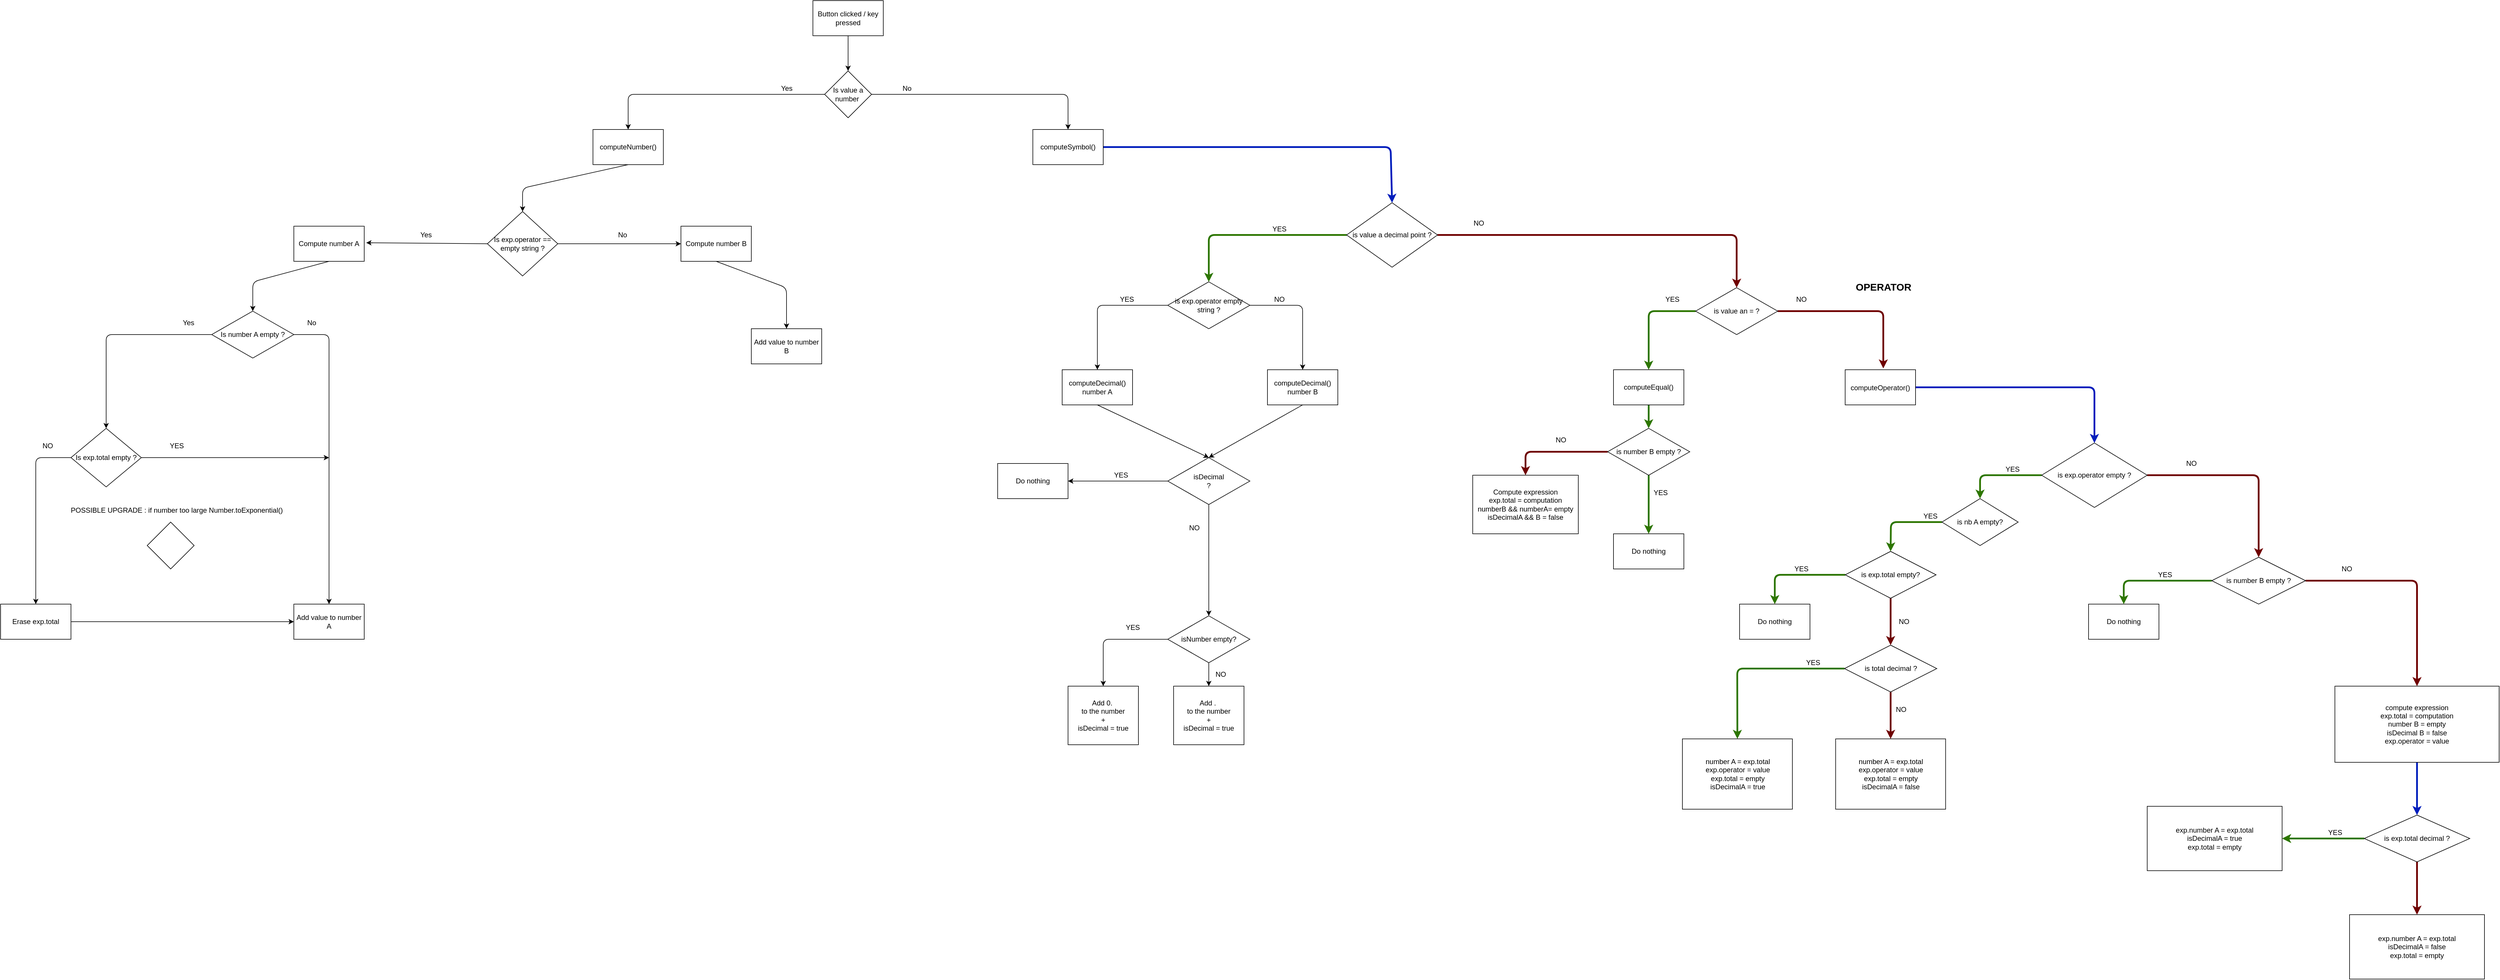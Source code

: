 <mxfile>
    <diagram id="bj5u30ifC48QjX-Cy-lz" name="Page-1">
        <mxGraphModel dx="2834" dy="609" grid="1" gridSize="10" guides="1" tooltips="1" connect="1" arrows="1" fold="1" page="1" pageScale="1" pageWidth="850" pageHeight="1100" math="0" shadow="0">
            <root>
                <mxCell id="0"/>
                <mxCell id="1" parent="0"/>
                <mxCell id="5" style="edgeStyle=none;html=1;exitX=0.5;exitY=1;exitDx=0;exitDy=0;entryX=0.5;entryY=0;entryDx=0;entryDy=0;" edge="1" parent="1" source="2" target="3">
                    <mxGeometry relative="1" as="geometry"/>
                </mxCell>
                <mxCell id="2" value="Button clicked / key pressed" style="rounded=0;whiteSpace=wrap;html=1;" vertex="1" parent="1">
                    <mxGeometry x="365" y="80" width="120" height="60" as="geometry"/>
                </mxCell>
                <mxCell id="61" style="edgeStyle=none;html=1;exitX=0;exitY=0.5;exitDx=0;exitDy=0;strokeColor=default;entryX=0.5;entryY=0;entryDx=0;entryDy=0;" edge="1" parent="1" source="3" target="6">
                    <mxGeometry relative="1" as="geometry">
                        <mxPoint x="140" y="290" as="targetPoint"/>
                        <Array as="points">
                            <mxPoint x="50" y="240"/>
                        </Array>
                    </mxGeometry>
                </mxCell>
                <mxCell id="63" style="edgeStyle=none;html=1;exitX=1;exitY=0.5;exitDx=0;exitDy=0;entryX=0.5;entryY=0;entryDx=0;entryDy=0;strokeColor=default;" edge="1" parent="1" source="3" target="8">
                    <mxGeometry relative="1" as="geometry">
                        <Array as="points">
                            <mxPoint x="800" y="240"/>
                        </Array>
                    </mxGeometry>
                </mxCell>
                <mxCell id="3" value="Is value a number&amp;nbsp;" style="rhombus;whiteSpace=wrap;html=1;" vertex="1" parent="1">
                    <mxGeometry x="385" y="200" width="80" height="80" as="geometry"/>
                </mxCell>
                <mxCell id="53" style="edgeStyle=none;html=1;exitX=0.5;exitY=1;exitDx=0;exitDy=0;entryX=0.5;entryY=0;entryDx=0;entryDy=0;strokeColor=default;" edge="1" parent="1" source="6" target="16">
                    <mxGeometry relative="1" as="geometry">
                        <Array as="points">
                            <mxPoint x="-130" y="400"/>
                        </Array>
                    </mxGeometry>
                </mxCell>
                <mxCell id="6" value="computeNumber()" style="rounded=0;whiteSpace=wrap;html=1;" vertex="1" parent="1">
                    <mxGeometry x="-10" y="300" width="120" height="60" as="geometry"/>
                </mxCell>
                <mxCell id="65" style="edgeStyle=none;html=1;exitX=1;exitY=0.5;exitDx=0;exitDy=0;entryX=0.5;entryY=0;entryDx=0;entryDy=0;strokeColor=#001DBC;fillColor=#0050ef;strokeWidth=3;" edge="1" parent="1" source="8" target="64">
                    <mxGeometry relative="1" as="geometry">
                        <Array as="points">
                            <mxPoint x="1350" y="330"/>
                        </Array>
                    </mxGeometry>
                </mxCell>
                <mxCell id="8" value="computeSymbol()" style="rounded=0;whiteSpace=wrap;html=1;" vertex="1" parent="1">
                    <mxGeometry x="740" y="300" width="120" height="60" as="geometry"/>
                </mxCell>
                <mxCell id="10" value="Yes" style="text;html=1;align=center;verticalAlign=middle;resizable=0;points=[];autosize=1;strokeColor=none;fillColor=none;" vertex="1" parent="1">
                    <mxGeometry x="300" y="220" width="40" height="20" as="geometry"/>
                </mxCell>
                <mxCell id="11" value="No" style="text;html=1;align=center;verticalAlign=middle;resizable=0;points=[];autosize=1;strokeColor=none;fillColor=none;" vertex="1" parent="1">
                    <mxGeometry x="510" y="220" width="30" height="20" as="geometry"/>
                </mxCell>
                <mxCell id="52" style="edgeStyle=none;html=1;exitX=0;exitY=0.5;exitDx=0;exitDy=0;entryX=1.028;entryY=0.471;entryDx=0;entryDy=0;entryPerimeter=0;strokeColor=default;" edge="1" parent="1" source="16" target="24">
                    <mxGeometry relative="1" as="geometry"/>
                </mxCell>
                <mxCell id="54" style="edgeStyle=none;html=1;exitX=1;exitY=0.5;exitDx=0;exitDy=0;strokeColor=default;" edge="1" parent="1" source="16" target="20">
                    <mxGeometry relative="1" as="geometry"/>
                </mxCell>
                <mxCell id="16" value="&lt;span&gt;Is exp.operator == empty string ?&lt;/span&gt;" style="rhombus;whiteSpace=wrap;html=1;" vertex="1" parent="1">
                    <mxGeometry x="-190" y="440" width="120" height="110" as="geometry"/>
                </mxCell>
                <mxCell id="58" style="edgeStyle=none;html=1;exitX=0.5;exitY=1;exitDx=0;exitDy=0;entryX=0.5;entryY=0;entryDx=0;entryDy=0;strokeColor=default;" edge="1" parent="1" source="20" target="60">
                    <mxGeometry relative="1" as="geometry">
                        <mxPoint x="320" y="610" as="targetPoint"/>
                        <Array as="points">
                            <mxPoint x="320" y="570"/>
                        </Array>
                    </mxGeometry>
                </mxCell>
                <mxCell id="20" value="Compute number B" style="rounded=0;whiteSpace=wrap;html=1;" vertex="1" parent="1">
                    <mxGeometry x="140" y="465" width="120" height="60" as="geometry"/>
                </mxCell>
                <mxCell id="23" value="No" style="text;html=1;align=center;verticalAlign=middle;resizable=0;points=[];autosize=1;strokeColor=none;fillColor=none;" vertex="1" parent="1">
                    <mxGeometry x="25" y="470" width="30" height="20" as="geometry"/>
                </mxCell>
                <mxCell id="51" style="edgeStyle=none;html=1;exitX=0.5;exitY=1;exitDx=0;exitDy=0;entryX=0.5;entryY=0;entryDx=0;entryDy=0;strokeColor=default;" edge="1" parent="1" source="24" target="27">
                    <mxGeometry relative="1" as="geometry">
                        <Array as="points">
                            <mxPoint x="-590" y="560"/>
                        </Array>
                    </mxGeometry>
                </mxCell>
                <mxCell id="24" value="Compute number A" style="rounded=0;whiteSpace=wrap;html=1;" vertex="1" parent="1">
                    <mxGeometry x="-520" y="465" width="120" height="60" as="geometry"/>
                </mxCell>
                <mxCell id="26" value="Yes" style="text;html=1;align=center;verticalAlign=middle;resizable=0;points=[];autosize=1;strokeColor=none;fillColor=none;" vertex="1" parent="1">
                    <mxGeometry x="-315" y="470" width="40" height="20" as="geometry"/>
                </mxCell>
                <mxCell id="49" style="edgeStyle=none;html=1;exitX=0;exitY=0.5;exitDx=0;exitDy=0;entryX=0.5;entryY=0;entryDx=0;entryDy=0;strokeColor=default;" edge="1" parent="1" source="27" target="35">
                    <mxGeometry relative="1" as="geometry">
                        <Array as="points">
                            <mxPoint x="-840" y="650"/>
                        </Array>
                    </mxGeometry>
                </mxCell>
                <mxCell id="50" style="edgeStyle=none;html=1;exitX=1;exitY=0.5;exitDx=0;exitDy=0;strokeColor=default;" edge="1" parent="1" source="27" target="30">
                    <mxGeometry relative="1" as="geometry">
                        <Array as="points">
                            <mxPoint x="-460" y="650"/>
                        </Array>
                    </mxGeometry>
                </mxCell>
                <mxCell id="27" value="Is number A empty ?" style="rhombus;whiteSpace=wrap;html=1;" vertex="1" parent="1">
                    <mxGeometry x="-660" y="610" width="140" height="80" as="geometry"/>
                </mxCell>
                <mxCell id="30" value="Add value to number A" style="rounded=0;whiteSpace=wrap;html=1;strokeColor=default;fillColor=default;" vertex="1" parent="1">
                    <mxGeometry x="-520" y="1110" width="120" height="60" as="geometry"/>
                </mxCell>
                <mxCell id="33" value="Yes" style="text;html=1;align=center;verticalAlign=middle;resizable=0;points=[];autosize=1;strokeColor=none;fillColor=none;" vertex="1" parent="1">
                    <mxGeometry x="-720" y="620" width="40" height="20" as="geometry"/>
                </mxCell>
                <mxCell id="34" value="No" style="text;html=1;align=center;verticalAlign=middle;resizable=0;points=[];autosize=1;strokeColor=none;fillColor=none;" vertex="1" parent="1">
                    <mxGeometry x="-505" y="620" width="30" height="20" as="geometry"/>
                </mxCell>
                <mxCell id="44" style="edgeStyle=none;html=1;exitX=1;exitY=0.5;exitDx=0;exitDy=0;" edge="1" parent="1" source="35">
                    <mxGeometry relative="1" as="geometry">
                        <mxPoint x="-460" y="860" as="targetPoint"/>
                    </mxGeometry>
                </mxCell>
                <mxCell id="48" style="edgeStyle=none;html=1;exitX=0;exitY=0.5;exitDx=0;exitDy=0;strokeColor=default;" edge="1" parent="1" source="35" target="38">
                    <mxGeometry relative="1" as="geometry">
                        <Array as="points">
                            <mxPoint x="-960" y="860"/>
                        </Array>
                    </mxGeometry>
                </mxCell>
                <mxCell id="35" value="&lt;span&gt;Is exp.total empty ?&lt;/span&gt;" style="rhombus;whiteSpace=wrap;html=1;" vertex="1" parent="1">
                    <mxGeometry x="-900" y="810" width="120" height="100" as="geometry"/>
                </mxCell>
                <mxCell id="47" style="edgeStyle=none;html=1;exitX=1;exitY=0.5;exitDx=0;exitDy=0;entryX=0;entryY=0.5;entryDx=0;entryDy=0;strokeColor=default;" edge="1" parent="1" source="38" target="30">
                    <mxGeometry relative="1" as="geometry"/>
                </mxCell>
                <mxCell id="38" value="Erase exp.total" style="rounded=0;whiteSpace=wrap;html=1;strokeColor=default;fillColor=default;" vertex="1" parent="1">
                    <mxGeometry x="-1020" y="1110" width="120" height="60" as="geometry"/>
                </mxCell>
                <mxCell id="40" value="NO" style="text;html=1;align=center;verticalAlign=middle;resizable=0;points=[];autosize=1;strokeColor=none;fillColor=none;" vertex="1" parent="1">
                    <mxGeometry x="-955" y="830" width="30" height="20" as="geometry"/>
                </mxCell>
                <mxCell id="45" value="YES" style="text;html=1;align=center;verticalAlign=middle;resizable=0;points=[];autosize=1;strokeColor=none;fillColor=none;" vertex="1" parent="1">
                    <mxGeometry x="-740" y="830" width="40" height="20" as="geometry"/>
                </mxCell>
                <mxCell id="55" value="" style="rhombus;whiteSpace=wrap;html=1;strokeColor=default;fillColor=default;" vertex="1" parent="1">
                    <mxGeometry x="-770" y="970" width="80" height="80" as="geometry"/>
                </mxCell>
                <mxCell id="56" value="POSSIBLE UPGRADE : if number too large Number.toExponential()" style="text;html=1;align=center;verticalAlign=middle;resizable=0;points=[];autosize=1;strokeColor=none;fillColor=none;" vertex="1" parent="1">
                    <mxGeometry x="-910" y="940" width="380" height="20" as="geometry"/>
                </mxCell>
                <mxCell id="60" value="Add value to number B" style="rounded=0;whiteSpace=wrap;html=1;strokeColor=default;fillColor=default;" vertex="1" parent="1">
                    <mxGeometry x="260" y="640" width="120" height="60" as="geometry"/>
                </mxCell>
                <mxCell id="67" style="edgeStyle=none;html=1;exitX=0;exitY=0.5;exitDx=0;exitDy=0;entryX=0.5;entryY=0;entryDx=0;entryDy=0;strokeColor=#2D7600;fillColor=#60a917;strokeWidth=3;" edge="1" parent="1" source="64">
                    <mxGeometry relative="1" as="geometry">
                        <mxPoint x="1040" y="560.0" as="targetPoint"/>
                        <Array as="points">
                            <mxPoint x="1040" y="480"/>
                        </Array>
                    </mxGeometry>
                </mxCell>
                <mxCell id="94" style="edgeStyle=none;html=1;exitX=1;exitY=0.5;exitDx=0;exitDy=0;entryX=0.5;entryY=0;entryDx=0;entryDy=0;strokeColor=#6F0000;fillColor=#a20025;strokeWidth=3;" edge="1" parent="1" source="64" target="93">
                    <mxGeometry relative="1" as="geometry">
                        <Array as="points">
                            <mxPoint x="1940" y="480"/>
                        </Array>
                    </mxGeometry>
                </mxCell>
                <mxCell id="64" value="is value a decimal point ?" style="rhombus;whiteSpace=wrap;html=1;strokeColor=default;fillColor=default;" vertex="1" parent="1">
                    <mxGeometry x="1275" y="425" width="155" height="110" as="geometry"/>
                </mxCell>
                <mxCell id="68" value="YES" style="text;html=1;align=center;verticalAlign=middle;resizable=0;points=[];autosize=1;strokeColor=none;fillColor=none;" vertex="1" parent="1">
                    <mxGeometry x="1140" y="460" width="40" height="20" as="geometry"/>
                </mxCell>
                <mxCell id="78" style="edgeStyle=none;html=1;exitX=0.5;exitY=1;exitDx=0;exitDy=0;entryX=0.5;entryY=0;entryDx=0;entryDy=0;strokeColor=default;" edge="1" parent="1" source="69" target="77">
                    <mxGeometry relative="1" as="geometry"/>
                </mxCell>
                <mxCell id="69" value="computeDecimal()&lt;br&gt;number A" style="rounded=0;whiteSpace=wrap;html=1;strokeColor=default;fillColor=default;" vertex="1" parent="1">
                    <mxGeometry x="790" y="710" width="120" height="60" as="geometry"/>
                </mxCell>
                <mxCell id="71" style="edgeStyle=none;html=1;exitX=0;exitY=0.5;exitDx=0;exitDy=0;entryX=0.5;entryY=0;entryDx=0;entryDy=0;strokeColor=default;" edge="1" parent="1" source="70" target="69">
                    <mxGeometry relative="1" as="geometry">
                        <Array as="points">
                            <mxPoint x="850" y="600"/>
                        </Array>
                    </mxGeometry>
                </mxCell>
                <mxCell id="74" style="edgeStyle=none;html=1;exitX=1;exitY=0.5;exitDx=0;exitDy=0;entryX=0.5;entryY=0;entryDx=0;entryDy=0;strokeColor=default;" edge="1" parent="1" source="70" target="73">
                    <mxGeometry relative="1" as="geometry">
                        <Array as="points">
                            <mxPoint x="1200" y="600"/>
                        </Array>
                    </mxGeometry>
                </mxCell>
                <mxCell id="70" value="is exp.operator empty string ?" style="rhombus;whiteSpace=wrap;html=1;strokeColor=default;fillColor=default;" vertex="1" parent="1">
                    <mxGeometry x="970" y="560" width="140" height="80" as="geometry"/>
                </mxCell>
                <mxCell id="72" value="YES" style="text;html=1;align=center;verticalAlign=middle;resizable=0;points=[];autosize=1;strokeColor=none;fillColor=none;" vertex="1" parent="1">
                    <mxGeometry x="880" y="580" width="40" height="20" as="geometry"/>
                </mxCell>
                <mxCell id="79" style="edgeStyle=none;html=1;exitX=0.5;exitY=1;exitDx=0;exitDy=0;strokeColor=default;" edge="1" parent="1" source="73">
                    <mxGeometry relative="1" as="geometry">
                        <mxPoint x="1040" y="860" as="targetPoint"/>
                    </mxGeometry>
                </mxCell>
                <mxCell id="73" value="computeDecimal()&lt;br&gt;number B" style="rounded=0;whiteSpace=wrap;html=1;strokeColor=default;fillColor=default;" vertex="1" parent="1">
                    <mxGeometry x="1140" y="710" width="120" height="60" as="geometry"/>
                </mxCell>
                <mxCell id="75" value="NO" style="text;html=1;align=center;verticalAlign=middle;resizable=0;points=[];autosize=1;strokeColor=none;fillColor=none;" vertex="1" parent="1">
                    <mxGeometry x="1145" y="580" width="30" height="20" as="geometry"/>
                </mxCell>
                <mxCell id="87" style="edgeStyle=none;html=1;exitX=0;exitY=0.5;exitDx=0;exitDy=0;entryX=0.5;entryY=0;entryDx=0;entryDy=0;strokeColor=default;" edge="1" parent="1" source="76" target="80">
                    <mxGeometry relative="1" as="geometry">
                        <Array as="points">
                            <mxPoint x="860" y="1170"/>
                        </Array>
                    </mxGeometry>
                </mxCell>
                <mxCell id="90" style="edgeStyle=none;html=1;exitX=0.5;exitY=1;exitDx=0;exitDy=0;entryX=0.5;entryY=0;entryDx=0;entryDy=0;strokeColor=default;" edge="1" parent="1" source="76" target="89">
                    <mxGeometry relative="1" as="geometry"/>
                </mxCell>
                <mxCell id="76" value="isNumber empty?" style="rhombus;whiteSpace=wrap;html=1;strokeColor=default;fillColor=default;" vertex="1" parent="1">
                    <mxGeometry x="970" y="1130" width="140" height="80" as="geometry"/>
                </mxCell>
                <mxCell id="84" style="edgeStyle=none;html=1;exitX=0;exitY=0.5;exitDx=0;exitDy=0;entryX=1;entryY=0.5;entryDx=0;entryDy=0;strokeColor=default;" edge="1" parent="1" source="77" target="83">
                    <mxGeometry relative="1" as="geometry"/>
                </mxCell>
                <mxCell id="86" style="edgeStyle=none;html=1;exitX=0.5;exitY=1;exitDx=0;exitDy=0;entryX=0.5;entryY=0;entryDx=0;entryDy=0;strokeColor=default;" edge="1" parent="1" source="77" target="76">
                    <mxGeometry relative="1" as="geometry"/>
                </mxCell>
                <mxCell id="77" value="isDecimal&lt;br&gt;?" style="rhombus;whiteSpace=wrap;html=1;strokeColor=default;fillColor=default;" vertex="1" parent="1">
                    <mxGeometry x="970" y="860" width="140" height="80" as="geometry"/>
                </mxCell>
                <mxCell id="80" value="Add 0.&amp;nbsp;&lt;br&gt;to the number&lt;br&gt;+&lt;br&gt;isDecimal = true" style="rounded=0;whiteSpace=wrap;html=1;strokeColor=default;fillColor=default;" vertex="1" parent="1">
                    <mxGeometry x="800" y="1250" width="120" height="100" as="geometry"/>
                </mxCell>
                <mxCell id="82" value="NO" style="text;html=1;align=center;verticalAlign=middle;resizable=0;points=[];autosize=1;strokeColor=none;fillColor=none;" vertex="1" parent="1">
                    <mxGeometry x="1000" y="970" width="30" height="20" as="geometry"/>
                </mxCell>
                <mxCell id="83" value="Do nothing" style="rounded=0;whiteSpace=wrap;html=1;strokeColor=default;fillColor=default;" vertex="1" parent="1">
                    <mxGeometry x="680" y="870" width="120" height="60" as="geometry"/>
                </mxCell>
                <mxCell id="85" value="YES" style="text;html=1;align=center;verticalAlign=middle;resizable=0;points=[];autosize=1;strokeColor=none;fillColor=none;" vertex="1" parent="1">
                    <mxGeometry x="870" y="880" width="40" height="20" as="geometry"/>
                </mxCell>
                <mxCell id="88" value="YES" style="text;html=1;align=center;verticalAlign=middle;resizable=0;points=[];autosize=1;strokeColor=none;fillColor=none;" vertex="1" parent="1">
                    <mxGeometry x="890" y="1140" width="40" height="20" as="geometry"/>
                </mxCell>
                <mxCell id="89" value="Add .&amp;nbsp;&lt;br&gt;to the number&lt;br&gt;+&lt;br&gt;isDecimal = true" style="rounded=0;whiteSpace=wrap;html=1;strokeColor=default;fillColor=default;" vertex="1" parent="1">
                    <mxGeometry x="980" y="1250" width="120" height="100" as="geometry"/>
                </mxCell>
                <mxCell id="91" value="NO" style="text;html=1;align=center;verticalAlign=middle;resizable=0;points=[];autosize=1;strokeColor=none;fillColor=none;" vertex="1" parent="1">
                    <mxGeometry x="1045" y="1220" width="30" height="20" as="geometry"/>
                </mxCell>
                <mxCell id="97" style="edgeStyle=none;html=1;exitX=0;exitY=0.5;exitDx=0;exitDy=0;entryX=0.5;entryY=0;entryDx=0;entryDy=0;strokeColor=#2D7600;fillColor=#60a917;strokeWidth=3;" edge="1" parent="1" source="93" target="96">
                    <mxGeometry relative="1" as="geometry">
                        <Array as="points">
                            <mxPoint x="1790" y="610"/>
                        </Array>
                    </mxGeometry>
                </mxCell>
                <mxCell id="109" style="edgeStyle=none;html=1;exitX=1;exitY=0.5;exitDx=0;exitDy=0;entryX=0.542;entryY=-0.037;entryDx=0;entryDy=0;entryPerimeter=0;fontSize=12;strokeColor=#6F0000;fillColor=#a20025;strokeWidth=3;" edge="1" parent="1" source="93" target="108">
                    <mxGeometry relative="1" as="geometry">
                        <Array as="points">
                            <mxPoint x="2190" y="610"/>
                        </Array>
                    </mxGeometry>
                </mxCell>
                <mxCell id="93" value="is value an = ?" style="rhombus;whiteSpace=wrap;html=1;strokeColor=default;fillColor=default;" vertex="1" parent="1">
                    <mxGeometry x="1870" y="570" width="140" height="80" as="geometry"/>
                </mxCell>
                <mxCell id="95" value="NO" style="text;html=1;align=center;verticalAlign=middle;resizable=0;points=[];autosize=1;strokeColor=none;fillColor=none;" vertex="1" parent="1">
                    <mxGeometry x="1485" y="450" width="30" height="20" as="geometry"/>
                </mxCell>
                <mxCell id="100" style="edgeStyle=none;html=1;exitX=0.5;exitY=1;exitDx=0;exitDy=0;strokeColor=#2D7600;fillColor=#60a917;strokeWidth=3;" edge="1" parent="1" source="96" target="99">
                    <mxGeometry relative="1" as="geometry"/>
                </mxCell>
                <mxCell id="96" value="computeEqual()" style="rounded=0;whiteSpace=wrap;html=1;strokeColor=default;fillColor=default;" vertex="1" parent="1">
                    <mxGeometry x="1730" y="710" width="120" height="60" as="geometry"/>
                </mxCell>
                <mxCell id="98" value="YES" style="text;html=1;align=center;verticalAlign=middle;resizable=0;points=[];autosize=1;strokeColor=none;fillColor=none;" vertex="1" parent="1">
                    <mxGeometry x="1810" y="580" width="40" height="20" as="geometry"/>
                </mxCell>
                <mxCell id="101" style="edgeStyle=none;html=1;exitX=0.5;exitY=1;exitDx=0;exitDy=0;strokeColor=#2D7600;entryX=0.5;entryY=0;entryDx=0;entryDy=0;fillColor=#60a917;strokeWidth=3;" edge="1" parent="1" source="99" target="103">
                    <mxGeometry relative="1" as="geometry">
                        <mxPoint x="1790" y="970" as="targetPoint"/>
                    </mxGeometry>
                </mxCell>
                <mxCell id="105" style="edgeStyle=none;html=1;exitX=0;exitY=0.5;exitDx=0;exitDy=0;entryX=0.5;entryY=0;entryDx=0;entryDy=0;strokeColor=#6F0000;fillColor=#a20025;strokeWidth=3;" edge="1" parent="1" source="99" target="104">
                    <mxGeometry relative="1" as="geometry">
                        <Array as="points">
                            <mxPoint x="1580" y="850"/>
                        </Array>
                    </mxGeometry>
                </mxCell>
                <mxCell id="99" value="is number B empty ?" style="rhombus;whiteSpace=wrap;html=1;strokeColor=default;fillColor=default;" vertex="1" parent="1">
                    <mxGeometry x="1720" y="810" width="140" height="80" as="geometry"/>
                </mxCell>
                <mxCell id="102" value="YES" style="text;html=1;align=center;verticalAlign=middle;resizable=0;points=[];autosize=1;strokeColor=none;fillColor=none;" vertex="1" parent="1">
                    <mxGeometry x="1790" y="910" width="40" height="20" as="geometry"/>
                </mxCell>
                <mxCell id="103" value="Do nothing" style="rounded=0;whiteSpace=wrap;html=1;strokeColor=default;fillColor=default;" vertex="1" parent="1">
                    <mxGeometry x="1730" y="990" width="120" height="60" as="geometry"/>
                </mxCell>
                <mxCell id="104" value="Compute expression&lt;br&gt;exp.total = computation&lt;br&gt;numberB &amp;amp;&amp;amp; numberA= empty&lt;br&gt;isDecimalA &amp;amp;&amp;amp; B = false" style="rounded=0;whiteSpace=wrap;html=1;strokeColor=default;fillColor=default;" vertex="1" parent="1">
                    <mxGeometry x="1490" y="890" width="180" height="100" as="geometry"/>
                </mxCell>
                <mxCell id="106" value="NO" style="text;html=1;align=center;verticalAlign=middle;resizable=0;points=[];autosize=1;strokeColor=none;fillColor=none;" vertex="1" parent="1">
                    <mxGeometry x="1625" y="820" width="30" height="20" as="geometry"/>
                </mxCell>
                <mxCell id="107" value="&lt;font style=&quot;font-size: 17px&quot;&gt;&lt;b&gt;OPERATOR&lt;/b&gt;&lt;/font&gt;" style="text;html=1;align=center;verticalAlign=middle;resizable=0;points=[];autosize=1;strokeColor=none;fillColor=none;" vertex="1" parent="1">
                    <mxGeometry x="2135" y="560" width="110" height="20" as="geometry"/>
                </mxCell>
                <mxCell id="112" style="edgeStyle=none;html=1;exitX=1;exitY=0.5;exitDx=0;exitDy=0;entryX=0.5;entryY=0;entryDx=0;entryDy=0;fontSize=12;strokeColor=#001DBC;fillColor=#0050ef;strokeWidth=3;" edge="1" parent="1" source="108" target="111">
                    <mxGeometry relative="1" as="geometry">
                        <Array as="points">
                            <mxPoint x="2550" y="740"/>
                        </Array>
                    </mxGeometry>
                </mxCell>
                <mxCell id="108" value="&lt;font style=&quot;font-size: 12px&quot;&gt;computeOperator()&lt;/font&gt;" style="rounded=0;whiteSpace=wrap;html=1;fontSize=17;strokeColor=default;fillColor=default;" vertex="1" parent="1">
                    <mxGeometry x="2125" y="710" width="120" height="60" as="geometry"/>
                </mxCell>
                <mxCell id="110" value="NO" style="text;html=1;align=center;verticalAlign=middle;resizable=0;points=[];autosize=1;strokeColor=none;fillColor=none;fontSize=12;" vertex="1" parent="1">
                    <mxGeometry x="2035" y="580" width="30" height="20" as="geometry"/>
                </mxCell>
                <mxCell id="114" style="edgeStyle=none;html=1;exitX=0;exitY=0.5;exitDx=0;exitDy=0;entryX=0.5;entryY=0;entryDx=0;entryDy=0;fontSize=12;strokeColor=#2D7600;fillColor=#60a917;strokeWidth=3;" edge="1" parent="1" source="111" target="113">
                    <mxGeometry relative="1" as="geometry">
                        <Array as="points">
                            <mxPoint x="2355" y="890"/>
                        </Array>
                    </mxGeometry>
                </mxCell>
                <mxCell id="134" style="edgeStyle=none;html=1;exitX=1;exitY=0.5;exitDx=0;exitDy=0;fontSize=12;strokeColor=#6F0000;strokeWidth=3;fillColor=#a20025;entryX=0.5;entryY=0;entryDx=0;entryDy=0;" edge="1" parent="1" source="111" target="135">
                    <mxGeometry relative="1" as="geometry">
                        <mxPoint x="2870" y="890" as="targetPoint"/>
                        <Array as="points">
                            <mxPoint x="2830" y="890"/>
                        </Array>
                    </mxGeometry>
                </mxCell>
                <mxCell id="111" value="is exp.operator empty ?" style="rhombus;whiteSpace=wrap;html=1;fontSize=12;strokeColor=default;fillColor=default;" vertex="1" parent="1">
                    <mxGeometry x="2460" y="835" width="180" height="110" as="geometry"/>
                </mxCell>
                <mxCell id="117" style="edgeStyle=none;html=1;exitX=0;exitY=0.5;exitDx=0;exitDy=0;entryX=0.5;entryY=0;entryDx=0;entryDy=0;fontSize=12;strokeColor=#2D7600;fillColor=#60a917;strokeWidth=3;" edge="1" parent="1" source="113" target="116">
                    <mxGeometry relative="1" as="geometry">
                        <Array as="points">
                            <mxPoint x="2203" y="970"/>
                        </Array>
                    </mxGeometry>
                </mxCell>
                <mxCell id="113" value="is nb A empty?" style="rhombus;whiteSpace=wrap;html=1;fontSize=12;strokeColor=default;fillColor=default;" vertex="1" parent="1">
                    <mxGeometry x="2290" y="930" width="130" height="80" as="geometry"/>
                </mxCell>
                <mxCell id="115" value="YES" style="text;html=1;align=center;verticalAlign=middle;resizable=0;points=[];autosize=1;strokeColor=none;fillColor=none;fontSize=12;" vertex="1" parent="1">
                    <mxGeometry x="2390" y="870" width="40" height="20" as="geometry"/>
                </mxCell>
                <mxCell id="120" style="edgeStyle=none;html=1;exitX=0;exitY=0.5;exitDx=0;exitDy=0;entryX=0.5;entryY=0;entryDx=0;entryDy=0;fontSize=12;strokeColor=#2D7600;fillColor=#60a917;strokeWidth=3;" edge="1" parent="1" source="116" target="119">
                    <mxGeometry relative="1" as="geometry">
                        <Array as="points">
                            <mxPoint x="2005" y="1060"/>
                        </Array>
                    </mxGeometry>
                </mxCell>
                <mxCell id="126" style="edgeStyle=none;html=1;exitX=0.5;exitY=1;exitDx=0;exitDy=0;fontSize=12;strokeColor=#6F0000;fillColor=#a20025;strokeWidth=3;" edge="1" parent="1" source="116">
                    <mxGeometry relative="1" as="geometry">
                        <mxPoint x="2202.5" y="1180" as="targetPoint"/>
                    </mxGeometry>
                </mxCell>
                <mxCell id="116" value="is exp.total empty?" style="rhombus;whiteSpace=wrap;html=1;fontSize=12;strokeColor=default;fillColor=default;" vertex="1" parent="1">
                    <mxGeometry x="2125" y="1020" width="155" height="80" as="geometry"/>
                </mxCell>
                <mxCell id="118" value="YES" style="text;html=1;align=center;verticalAlign=middle;resizable=0;points=[];autosize=1;strokeColor=none;fillColor=none;fontSize=12;" vertex="1" parent="1">
                    <mxGeometry x="2250" y="950" width="40" height="20" as="geometry"/>
                </mxCell>
                <mxCell id="119" value="Do nothing" style="rounded=0;whiteSpace=wrap;html=1;fontSize=12;strokeColor=default;fillColor=default;" vertex="1" parent="1">
                    <mxGeometry x="1945" y="1110" width="120" height="60" as="geometry"/>
                </mxCell>
                <mxCell id="121" value="YES" style="text;html=1;align=center;verticalAlign=middle;resizable=0;points=[];autosize=1;strokeColor=none;fillColor=none;fontSize=12;" vertex="1" parent="1">
                    <mxGeometry x="2030" y="1040" width="40" height="20" as="geometry"/>
                </mxCell>
                <mxCell id="122" value="number A = exp.total&lt;br&gt;exp.operator = value&lt;br&gt;exp.total = empty&lt;br&gt;isDecimalA = false" style="rounded=0;whiteSpace=wrap;html=1;fontSize=12;strokeColor=default;fillColor=default;" vertex="1" parent="1">
                    <mxGeometry x="2108.75" y="1340" width="187.5" height="120" as="geometry"/>
                </mxCell>
                <mxCell id="124" value="NO" style="text;html=1;align=center;verticalAlign=middle;resizable=0;points=[];autosize=1;strokeColor=none;fillColor=none;fontSize=12;" vertex="1" parent="1">
                    <mxGeometry x="2210" y="1130" width="30" height="20" as="geometry"/>
                </mxCell>
                <mxCell id="128" style="edgeStyle=none;html=1;exitX=0.5;exitY=1;exitDx=0;exitDy=0;entryX=0.5;entryY=0;entryDx=0;entryDy=0;fontSize=12;strokeColor=#6F0000;fillColor=#a20025;strokeWidth=3;" edge="1" parent="1" source="127" target="122">
                    <mxGeometry relative="1" as="geometry"/>
                </mxCell>
                <mxCell id="132" style="edgeStyle=none;html=1;exitX=0;exitY=0.5;exitDx=0;exitDy=0;entryX=0.5;entryY=0;entryDx=0;entryDy=0;fontSize=12;strokeColor=#2D7600;fillColor=#60a917;strokeWidth=3;" edge="1" parent="1" source="127" target="131">
                    <mxGeometry relative="1" as="geometry">
                        <Array as="points">
                            <mxPoint x="1941" y="1220"/>
                        </Array>
                    </mxGeometry>
                </mxCell>
                <mxCell id="127" value="is total decimal ?" style="rhombus;whiteSpace=wrap;html=1;fontSize=12;strokeColor=default;fillColor=default;" vertex="1" parent="1">
                    <mxGeometry x="2123.75" y="1180" width="157.5" height="80" as="geometry"/>
                </mxCell>
                <mxCell id="129" value="NO" style="text;html=1;align=center;verticalAlign=middle;resizable=0;points=[];autosize=1;strokeColor=none;fillColor=none;fontSize=12;" vertex="1" parent="1">
                    <mxGeometry x="2205" y="1280" width="30" height="20" as="geometry"/>
                </mxCell>
                <mxCell id="131" value="number A = exp.total&lt;br&gt;exp.operator = value&lt;br&gt;exp.total = empty&lt;br&gt;isDecimalA = true" style="rounded=0;whiteSpace=wrap;html=1;fontSize=12;strokeColor=default;fillColor=default;" vertex="1" parent="1">
                    <mxGeometry x="1847.5" y="1340" width="187.5" height="120" as="geometry"/>
                </mxCell>
                <mxCell id="133" value="YES" style="text;html=1;align=center;verticalAlign=middle;resizable=0;points=[];autosize=1;strokeColor=none;fillColor=none;fontSize=12;" vertex="1" parent="1">
                    <mxGeometry x="2050" y="1200" width="40" height="20" as="geometry"/>
                </mxCell>
                <mxCell id="138" style="edgeStyle=none;html=1;exitX=0;exitY=0.5;exitDx=0;exitDy=0;entryX=0.5;entryY=0;entryDx=0;entryDy=0;fontSize=12;strokeColor=#2D7600;strokeWidth=3;fillColor=#60a917;" edge="1" parent="1" source="135" target="137">
                    <mxGeometry relative="1" as="geometry">
                        <Array as="points">
                            <mxPoint x="2600" y="1070"/>
                        </Array>
                    </mxGeometry>
                </mxCell>
                <mxCell id="142" style="edgeStyle=none;html=1;exitX=1;exitY=0.5;exitDx=0;exitDy=0;entryX=0.5;entryY=0;entryDx=0;entryDy=0;fontSize=12;strokeColor=#6F0000;strokeWidth=3;fillColor=#a20025;" edge="1" parent="1" source="135" target="140">
                    <mxGeometry relative="1" as="geometry">
                        <Array as="points">
                            <mxPoint x="3100" y="1070"/>
                        </Array>
                    </mxGeometry>
                </mxCell>
                <mxCell id="135" value="is number B empty ?" style="rhombus;whiteSpace=wrap;html=1;fontSize=12;strokeColor=default;fillColor=default;" vertex="1" parent="1">
                    <mxGeometry x="2750" y="1030" width="160" height="80" as="geometry"/>
                </mxCell>
                <mxCell id="136" value="NO" style="text;html=1;align=center;verticalAlign=middle;resizable=0;points=[];autosize=1;strokeColor=none;fillColor=none;fontSize=12;" vertex="1" parent="1">
                    <mxGeometry x="2700" y="860" width="30" height="20" as="geometry"/>
                </mxCell>
                <mxCell id="137" value="Do nothing" style="rounded=0;whiteSpace=wrap;html=1;fontSize=12;strokeColor=default;fillColor=default;" vertex="1" parent="1">
                    <mxGeometry x="2540" y="1110" width="120" height="60" as="geometry"/>
                </mxCell>
                <mxCell id="139" value="YES" style="text;html=1;align=center;verticalAlign=middle;resizable=0;points=[];autosize=1;strokeColor=none;fillColor=none;fontSize=12;" vertex="1" parent="1">
                    <mxGeometry x="2650" y="1050" width="40" height="20" as="geometry"/>
                </mxCell>
                <mxCell id="145" style="edgeStyle=none;html=1;exitX=0.5;exitY=1;exitDx=0;exitDy=0;entryX=0.5;entryY=0;entryDx=0;entryDy=0;fontSize=12;strokeColor=#001DBC;strokeWidth=3;fillColor=#0050ef;" edge="1" parent="1" source="140" target="144">
                    <mxGeometry relative="1" as="geometry"/>
                </mxCell>
                <mxCell id="140" value="compute expression&lt;br&gt;exp.total = computation&lt;br&gt;number B = empty&lt;br&gt;isDecimal B = false&lt;br&gt;exp.operator = value" style="rounded=0;whiteSpace=wrap;html=1;fontSize=12;strokeColor=default;fillColor=default;" vertex="1" parent="1">
                    <mxGeometry x="2960" y="1250" width="280" height="130" as="geometry"/>
                </mxCell>
                <mxCell id="143" value="NO" style="text;html=1;align=center;verticalAlign=middle;resizable=0;points=[];autosize=1;strokeColor=none;fillColor=none;fontSize=12;" vertex="1" parent="1">
                    <mxGeometry x="2965" y="1040" width="30" height="20" as="geometry"/>
                </mxCell>
                <mxCell id="146" style="edgeStyle=none;html=1;exitX=0;exitY=0.5;exitDx=0;exitDy=0;fontSize=12;strokeColor=#2D7600;strokeWidth=3;fillColor=#60a917;" edge="1" parent="1" source="144" target="147">
                    <mxGeometry relative="1" as="geometry">
                        <mxPoint x="2830" y="1510.154" as="targetPoint"/>
                    </mxGeometry>
                </mxCell>
                <mxCell id="150" style="edgeStyle=none;html=1;exitX=0.5;exitY=1;exitDx=0;exitDy=0;fontSize=12;strokeColor=#6F0000;strokeWidth=3;fillColor=#a20025;" edge="1" parent="1" source="144" target="149">
                    <mxGeometry relative="1" as="geometry"/>
                </mxCell>
                <mxCell id="144" value="is exp.total decimal ?" style="rhombus;whiteSpace=wrap;html=1;fontSize=12;strokeColor=default;fillColor=default;" vertex="1" parent="1">
                    <mxGeometry x="3010" y="1470" width="180" height="80" as="geometry"/>
                </mxCell>
                <mxCell id="147" value="exp.number A = exp.total&lt;br&gt;isDecimalA = true&lt;br&gt;exp.total = empty" style="rounded=0;whiteSpace=wrap;html=1;fontSize=12;strokeColor=default;fillColor=default;" vertex="1" parent="1">
                    <mxGeometry x="2640" y="1455.07" width="230" height="109.85" as="geometry"/>
                </mxCell>
                <mxCell id="148" value="YES" style="text;html=1;align=center;verticalAlign=middle;resizable=0;points=[];autosize=1;strokeColor=none;fillColor=none;fontSize=12;" vertex="1" parent="1">
                    <mxGeometry x="2940" y="1490" width="40" height="20" as="geometry"/>
                </mxCell>
                <mxCell id="149" value="exp.number A = exp.total&lt;br&gt;isDecimalA = false&lt;br&gt;exp.total = empty" style="rounded=0;whiteSpace=wrap;html=1;fontSize=12;strokeColor=default;fillColor=default;" vertex="1" parent="1">
                    <mxGeometry x="2985" y="1640.0" width="230" height="109.85" as="geometry"/>
                </mxCell>
            </root>
        </mxGraphModel>
    </diagram>
</mxfile>